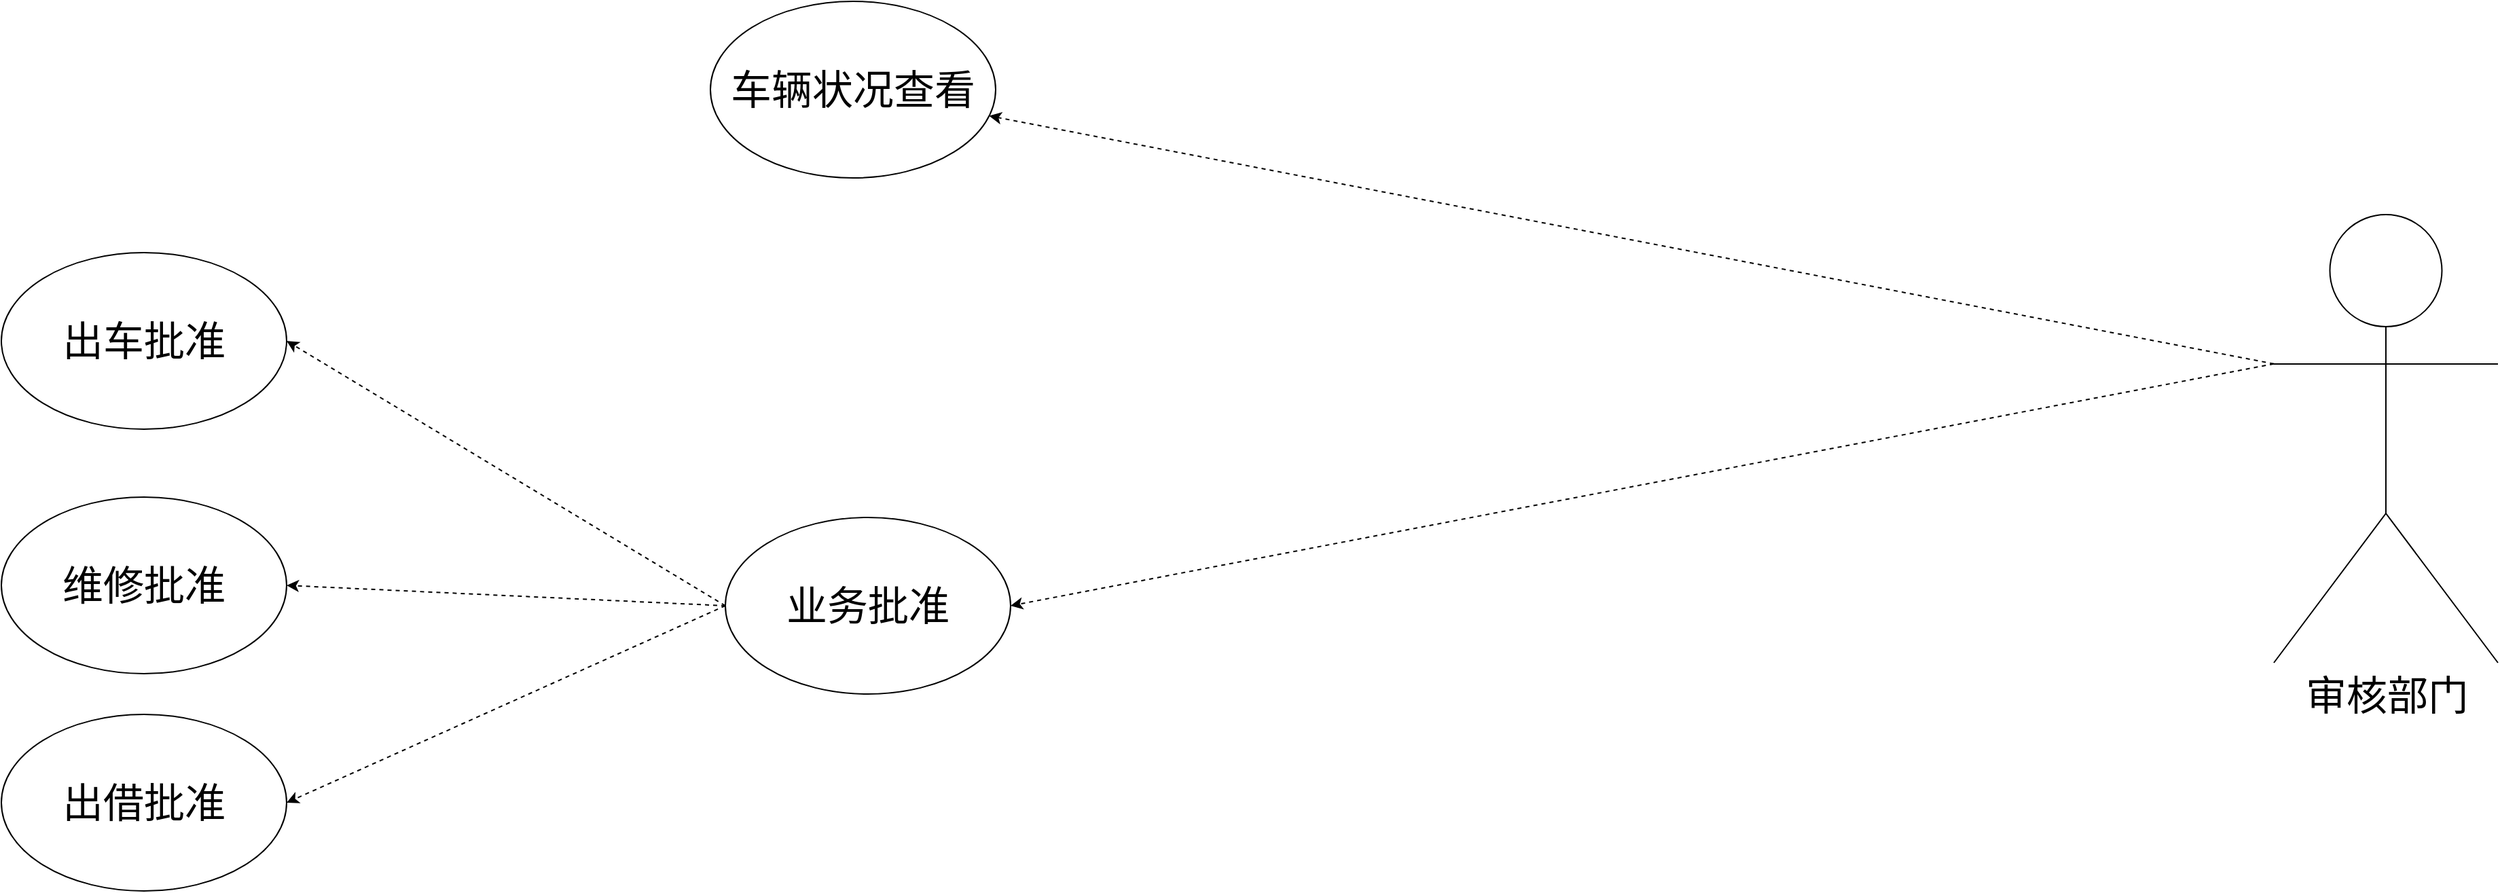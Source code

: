 <mxfile version="15.8.7" type="device"><diagram id="iOd78R53Ly_QMquk2HIH" name="第 1 页"><mxGraphModel dx="1806" dy="994" grid="1" gridSize="10" guides="1" tooltips="1" connect="1" arrows="1" fold="1" page="1" pageScale="1" pageWidth="827" pageHeight="1169" math="0" shadow="0"><root><mxCell id="0"/><mxCell id="1" parent="0"/><mxCell id="4TPjPsTOMRz-DjF3J0w5-1" value="&lt;span style=&quot;font-size: 30px;&quot;&gt;出车批准&lt;/span&gt;" style="ellipse;whiteSpace=wrap;html=1;fontSize=30;" vertex="1" parent="1"><mxGeometry x="1674" y="2312" width="210" height="130" as="geometry"/></mxCell><mxCell id="4TPjPsTOMRz-DjF3J0w5-2" value="&lt;span style=&quot;font-size: 30px;&quot;&gt;维修批准&lt;/span&gt;" style="ellipse;whiteSpace=wrap;html=1;fontSize=30;" vertex="1" parent="1"><mxGeometry x="1674" y="2492" width="210" height="130" as="geometry"/></mxCell><mxCell id="4TPjPsTOMRz-DjF3J0w5-3" value="&lt;span style=&quot;font-size: 30px;&quot;&gt;出借批准&lt;/span&gt;" style="ellipse;whiteSpace=wrap;html=1;fontSize=30;" vertex="1" parent="1"><mxGeometry x="1674" y="2652" width="210" height="130" as="geometry"/></mxCell><mxCell id="4TPjPsTOMRz-DjF3J0w5-4" style="edgeStyle=none;rounded=0;orthogonalLoop=1;jettySize=auto;html=1;exitX=0;exitY=0.5;exitDx=0;exitDy=0;entryX=1;entryY=0.5;entryDx=0;entryDy=0;dashed=1;fontSize=30;" edge="1" parent="1" source="4TPjPsTOMRz-DjF3J0w5-7" target="4TPjPsTOMRz-DjF3J0w5-1"><mxGeometry relative="1" as="geometry"/></mxCell><mxCell id="4TPjPsTOMRz-DjF3J0w5-5" style="edgeStyle=none;rounded=0;orthogonalLoop=1;jettySize=auto;html=1;exitX=0;exitY=0.5;exitDx=0;exitDy=0;entryX=1;entryY=0.5;entryDx=0;entryDy=0;dashed=1;fontSize=30;" edge="1" parent="1" source="4TPjPsTOMRz-DjF3J0w5-7" target="4TPjPsTOMRz-DjF3J0w5-2"><mxGeometry relative="1" as="geometry"/></mxCell><mxCell id="4TPjPsTOMRz-DjF3J0w5-6" style="edgeStyle=none;rounded=0;orthogonalLoop=1;jettySize=auto;html=1;exitX=0;exitY=0.5;exitDx=0;exitDy=0;entryX=1;entryY=0.5;entryDx=0;entryDy=0;dashed=1;fontSize=30;" edge="1" parent="1" source="4TPjPsTOMRz-DjF3J0w5-7" target="4TPjPsTOMRz-DjF3J0w5-3"><mxGeometry relative="1" as="geometry"/></mxCell><mxCell id="4TPjPsTOMRz-DjF3J0w5-7" value="&lt;span style=&quot;font-size: 30px;&quot;&gt;业务批准&lt;/span&gt;" style="ellipse;whiteSpace=wrap;html=1;fontSize=30;" vertex="1" parent="1"><mxGeometry x="2207" y="2507" width="210" height="130" as="geometry"/></mxCell><mxCell id="4TPjPsTOMRz-DjF3J0w5-8" style="edgeStyle=none;rounded=0;orthogonalLoop=1;jettySize=auto;html=1;exitX=0;exitY=0.333;exitDx=0;exitDy=0;exitPerimeter=0;entryX=1;entryY=0.5;entryDx=0;entryDy=0;dashed=1;fontSize=30;" edge="1" parent="1" source="4TPjPsTOMRz-DjF3J0w5-10" target="4TPjPsTOMRz-DjF3J0w5-7"><mxGeometry relative="1" as="geometry"/></mxCell><mxCell id="4TPjPsTOMRz-DjF3J0w5-9" style="edgeStyle=none;rounded=0;orthogonalLoop=1;jettySize=auto;html=1;exitX=0;exitY=0.333;exitDx=0;exitDy=0;exitPerimeter=0;dashed=1;fontSize=30;" edge="1" parent="1" source="4TPjPsTOMRz-DjF3J0w5-10" target="4TPjPsTOMRz-DjF3J0w5-11"><mxGeometry relative="1" as="geometry"><mxPoint x="2497.333" y="2301.667" as="targetPoint"/></mxGeometry></mxCell><mxCell id="4TPjPsTOMRz-DjF3J0w5-10" value="&lt;font style=&quot;font-size: 30px&quot;&gt;审核部门&lt;br&gt;&lt;/font&gt;" style="shape=umlActor;verticalLabelPosition=bottom;verticalAlign=top;html=1;fontSize=30;" vertex="1" parent="1"><mxGeometry x="3347" y="2284" width="165" height="330" as="geometry"/></mxCell><mxCell id="4TPjPsTOMRz-DjF3J0w5-11" value="&lt;span style=&quot;font-size: 30px;&quot;&gt;车辆状况查看&lt;/span&gt;" style="ellipse;whiteSpace=wrap;html=1;fontSize=30;" vertex="1" parent="1"><mxGeometry x="2196" y="2127" width="210" height="130" as="geometry"/></mxCell></root></mxGraphModel></diagram></mxfile>